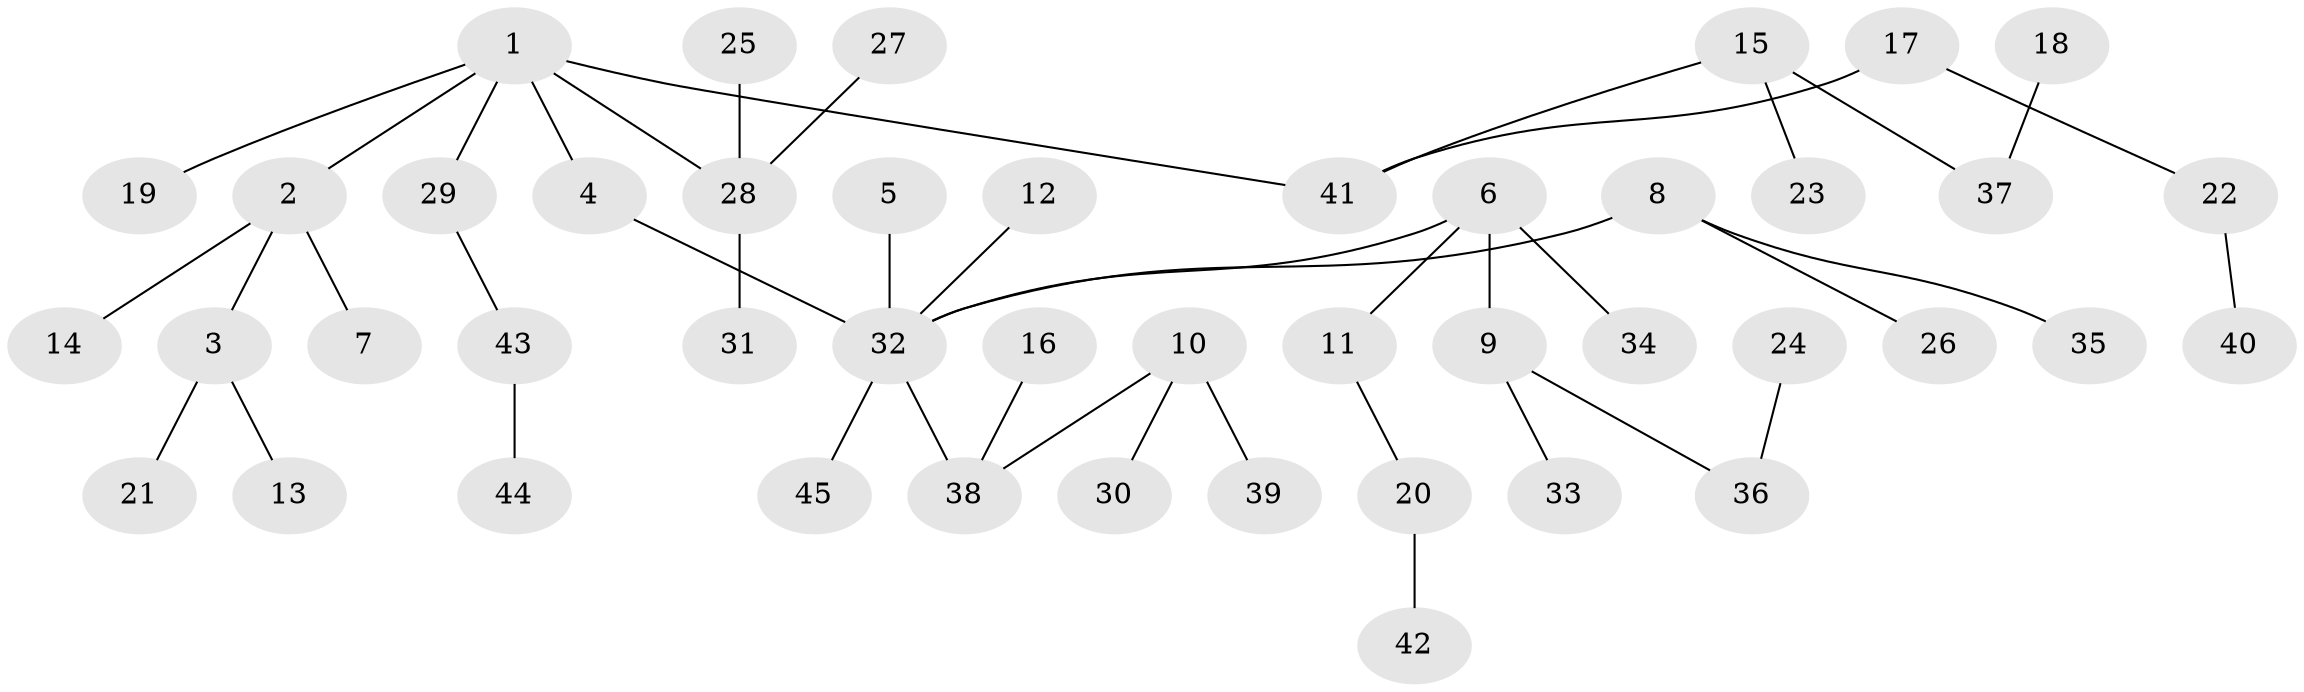 // original degree distribution, {5: 0.06666666666666667, 4: 0.022222222222222223, 3: 0.13333333333333333, 1: 0.4777777777777778, 2: 0.28888888888888886, 9: 0.011111111111111112}
// Generated by graph-tools (version 1.1) at 2025/02/03/09/25 03:02:23]
// undirected, 45 vertices, 44 edges
graph export_dot {
graph [start="1"]
  node [color=gray90,style=filled];
  1;
  2;
  3;
  4;
  5;
  6;
  7;
  8;
  9;
  10;
  11;
  12;
  13;
  14;
  15;
  16;
  17;
  18;
  19;
  20;
  21;
  22;
  23;
  24;
  25;
  26;
  27;
  28;
  29;
  30;
  31;
  32;
  33;
  34;
  35;
  36;
  37;
  38;
  39;
  40;
  41;
  42;
  43;
  44;
  45;
  1 -- 2 [weight=1.0];
  1 -- 4 [weight=1.0];
  1 -- 19 [weight=1.0];
  1 -- 28 [weight=1.0];
  1 -- 29 [weight=1.0];
  1 -- 41 [weight=1.0];
  2 -- 3 [weight=1.0];
  2 -- 7 [weight=1.0];
  2 -- 14 [weight=1.0];
  3 -- 13 [weight=1.0];
  3 -- 21 [weight=1.0];
  4 -- 32 [weight=1.0];
  5 -- 32 [weight=1.0];
  6 -- 9 [weight=1.0];
  6 -- 11 [weight=1.0];
  6 -- 32 [weight=1.0];
  6 -- 34 [weight=1.0];
  8 -- 26 [weight=1.0];
  8 -- 32 [weight=1.0];
  8 -- 35 [weight=1.0];
  9 -- 33 [weight=1.0];
  9 -- 36 [weight=1.0];
  10 -- 30 [weight=1.0];
  10 -- 38 [weight=1.0];
  10 -- 39 [weight=1.0];
  11 -- 20 [weight=1.0];
  12 -- 32 [weight=1.0];
  15 -- 23 [weight=1.0];
  15 -- 37 [weight=1.0];
  15 -- 41 [weight=1.0];
  16 -- 38 [weight=1.0];
  17 -- 22 [weight=1.0];
  17 -- 41 [weight=1.0];
  18 -- 37 [weight=1.0];
  20 -- 42 [weight=1.0];
  22 -- 40 [weight=1.0];
  24 -- 36 [weight=1.0];
  25 -- 28 [weight=1.0];
  27 -- 28 [weight=1.0];
  28 -- 31 [weight=1.0];
  29 -- 43 [weight=1.0];
  32 -- 38 [weight=1.0];
  32 -- 45 [weight=1.0];
  43 -- 44 [weight=1.0];
}
